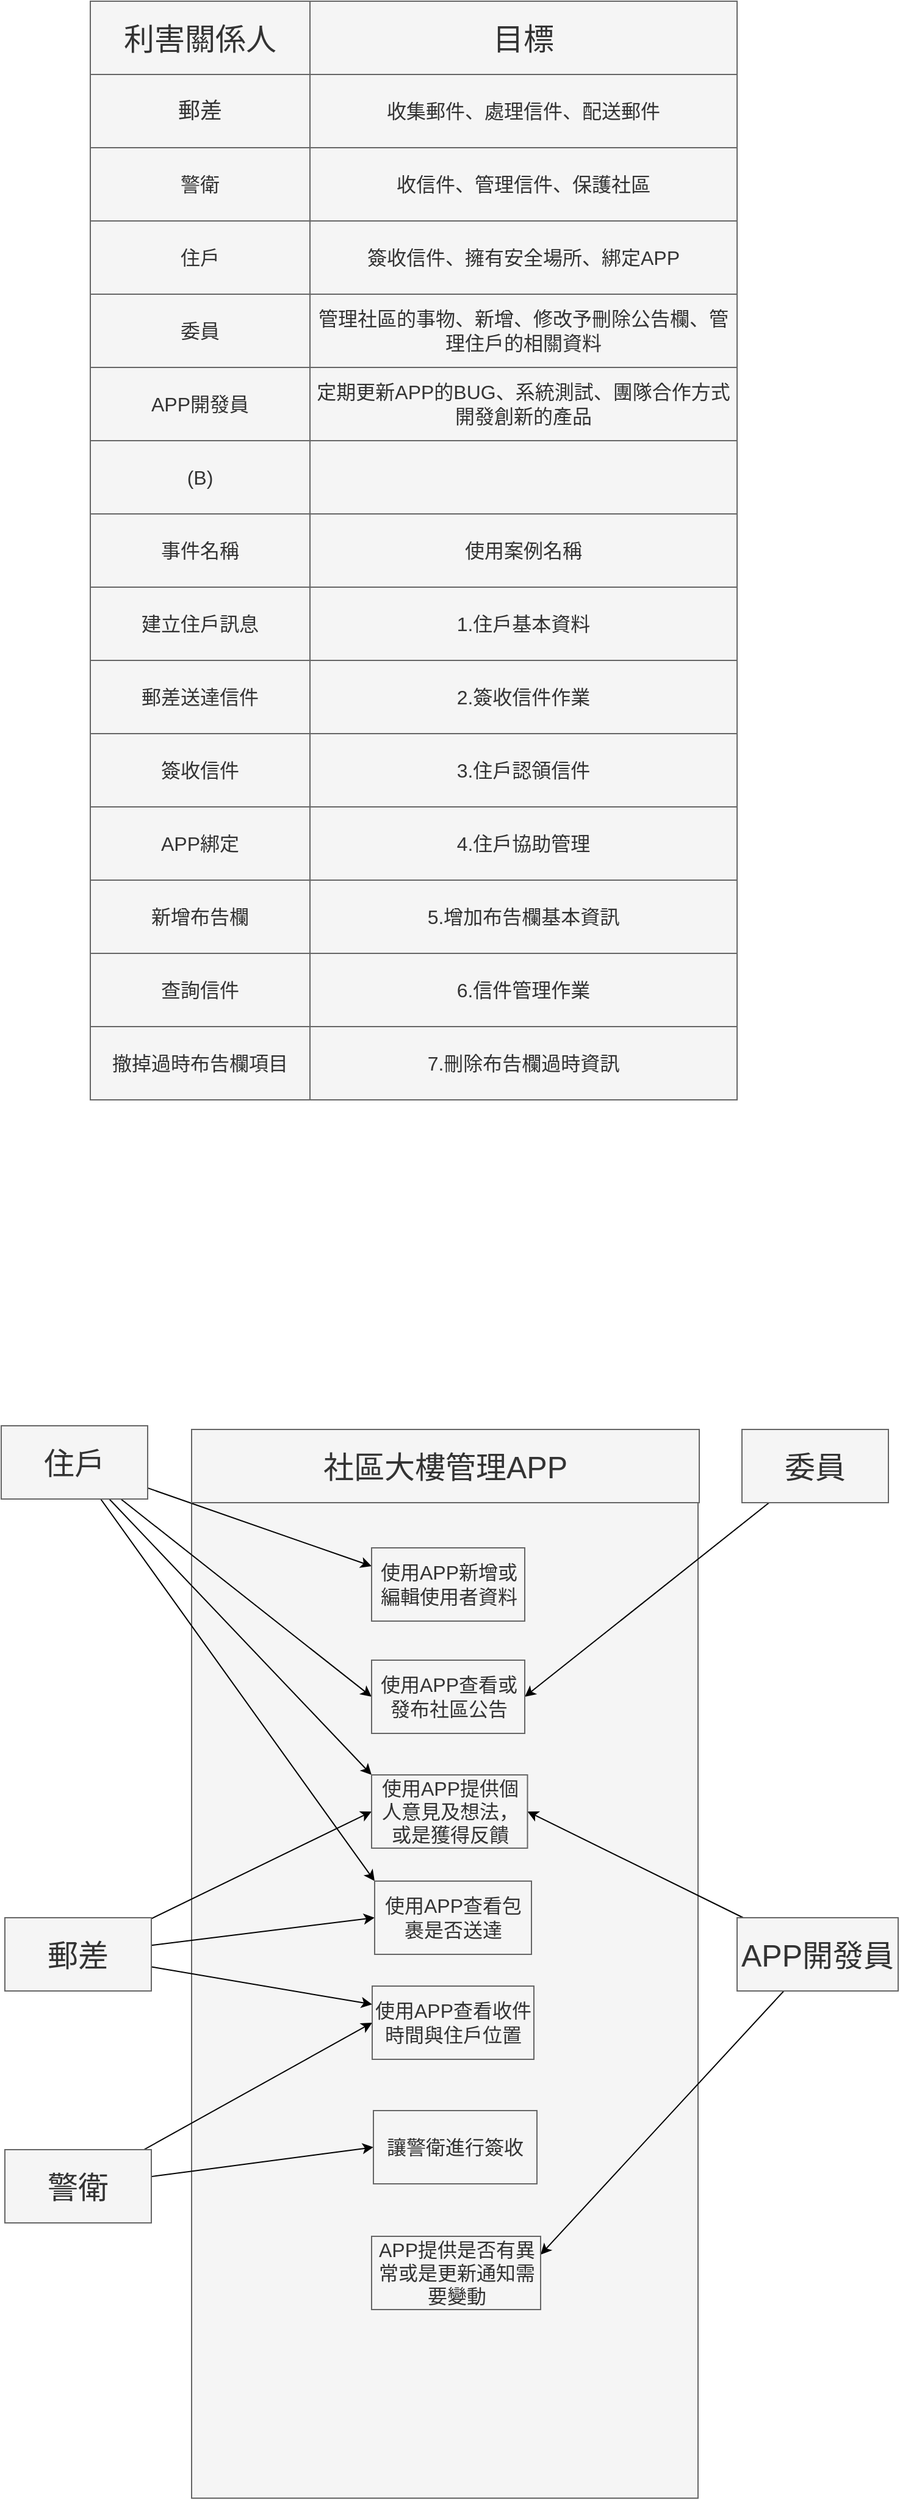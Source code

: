 <mxfile>
    <diagram id="eO_kijyN3x5SeIi15A5y" name="第1頁">
        <mxGraphModel dx="1114" dy="727" grid="0" gridSize="10" guides="1" tooltips="1" connect="1" arrows="1" fold="1" page="1" pageScale="1" pageWidth="827" pageHeight="1169" background="#ffffff" math="0" shadow="0">
            <root>
                <mxCell id="0"/>
                <mxCell id="1" parent="0"/>
                <mxCell id="90" value="" style="rounded=0;whiteSpace=wrap;html=1;fontSize=16;labelBackgroundColor=none;fillColor=#f5f5f5;fontColor=#333333;strokeColor=#666666;" vertex="1" parent="1">
                    <mxGeometry x="223" y="1290" width="415" height="875.5" as="geometry"/>
                </mxCell>
                <mxCell id="48" value="委員" style="rounded=0;whiteSpace=wrap;html=1;fontSize=16;fillColor=#f5f5f5;fontColor=#333333;strokeColor=#666666;" vertex="1" parent="1">
                    <mxGeometry x="140" y="360" width="180" height="60" as="geometry"/>
                </mxCell>
                <mxCell id="49" value="管理社區的事物、新增、修改予刪除公告欄、管理住戶的相關資料" style="rounded=0;whiteSpace=wrap;html=1;fontSize=16;fillColor=#f5f5f5;fontColor=#333333;strokeColor=#666666;" vertex="1" parent="1">
                    <mxGeometry x="320" y="360" width="350" height="60" as="geometry"/>
                </mxCell>
                <mxCell id="50" value="APP開發員" style="rounded=0;whiteSpace=wrap;html=1;fontSize=16;fillColor=#f5f5f5;fontColor=#333333;strokeColor=#666666;" vertex="1" parent="1">
                    <mxGeometry x="140" y="420" width="180" height="60" as="geometry"/>
                </mxCell>
                <mxCell id="51" value="定期更新APP的BUG、系統測試、團隊合作方式開發創新的產品" style="rounded=0;whiteSpace=wrap;html=1;fontSize=16;fillColor=#f5f5f5;fontColor=#333333;strokeColor=#666666;" vertex="1" parent="1">
                    <mxGeometry x="320" y="420" width="350" height="60" as="geometry"/>
                </mxCell>
                <mxCell id="52" value="(B)" style="rounded=0;whiteSpace=wrap;html=1;fontSize=16;fillColor=#f5f5f5;fontColor=#333333;strokeColor=#666666;" vertex="1" parent="1">
                    <mxGeometry x="140" y="480" width="180" height="60" as="geometry"/>
                </mxCell>
                <mxCell id="53" value="" style="rounded=0;whiteSpace=wrap;html=1;fillColor=#f5f5f5;fontColor=#333333;strokeColor=#666666;" vertex="1" parent="1">
                    <mxGeometry x="320" y="480" width="350" height="60" as="geometry"/>
                </mxCell>
                <mxCell id="54" value="事件名稱" style="rounded=0;whiteSpace=wrap;html=1;fontSize=16;fillColor=#f5f5f5;fontColor=#333333;strokeColor=#666666;" vertex="1" parent="1">
                    <mxGeometry x="140" y="540" width="180" height="60" as="geometry"/>
                </mxCell>
                <mxCell id="55" value="使用案例名稱" style="rounded=0;whiteSpace=wrap;html=1;fontSize=16;fillColor=#f5f5f5;fontColor=#333333;strokeColor=#666666;" vertex="1" parent="1">
                    <mxGeometry x="320" y="540" width="350" height="60" as="geometry"/>
                </mxCell>
                <mxCell id="56" value="建立住戶訊息" style="rounded=0;whiteSpace=wrap;html=1;fontSize=16;fillColor=#f5f5f5;fontColor=#333333;strokeColor=#666666;" vertex="1" parent="1">
                    <mxGeometry x="140" y="600" width="180" height="60" as="geometry"/>
                </mxCell>
                <mxCell id="57" value="1.住戶基本資料" style="rounded=0;whiteSpace=wrap;html=1;fontSize=16;fillColor=#f5f5f5;fontColor=#333333;strokeColor=#666666;" vertex="1" parent="1">
                    <mxGeometry x="320" y="600" width="350" height="60" as="geometry"/>
                </mxCell>
                <mxCell id="58" value="郵差送達信件" style="rounded=0;whiteSpace=wrap;html=1;fontSize=16;fillColor=#f5f5f5;fontColor=#333333;strokeColor=#666666;" vertex="1" parent="1">
                    <mxGeometry x="140" y="660" width="180" height="60" as="geometry"/>
                </mxCell>
                <mxCell id="59" value="2.簽收信件作業" style="rounded=0;whiteSpace=wrap;html=1;fontSize=16;fillColor=#f5f5f5;fontColor=#333333;strokeColor=#666666;" vertex="1" parent="1">
                    <mxGeometry x="320" y="660" width="350" height="60" as="geometry"/>
                </mxCell>
                <mxCell id="60" value="簽收信件" style="rounded=0;whiteSpace=wrap;html=1;fontSize=16;fillColor=#f5f5f5;fontColor=#333333;strokeColor=#666666;" vertex="1" parent="1">
                    <mxGeometry x="140" y="720" width="180" height="60" as="geometry"/>
                </mxCell>
                <mxCell id="61" value="3.住戶認領信件" style="rounded=0;whiteSpace=wrap;html=1;fontSize=16;fillColor=#f5f5f5;fontColor=#333333;strokeColor=#666666;" vertex="1" parent="1">
                    <mxGeometry x="320" y="720" width="350" height="60" as="geometry"/>
                </mxCell>
                <mxCell id="62" value="APP綁定" style="rounded=0;whiteSpace=wrap;html=1;fontSize=16;fillColor=#f5f5f5;fontColor=#333333;strokeColor=#666666;" vertex="1" parent="1">
                    <mxGeometry x="140" y="780" width="180" height="60" as="geometry"/>
                </mxCell>
                <mxCell id="63" value="4.住戶協助管理" style="rounded=0;whiteSpace=wrap;html=1;fontSize=16;fillColor=#f5f5f5;fontColor=#333333;strokeColor=#666666;" vertex="1" parent="1">
                    <mxGeometry x="320" y="780" width="350" height="60" as="geometry"/>
                </mxCell>
                <mxCell id="64" value="新增布告欄" style="rounded=0;whiteSpace=wrap;html=1;fontSize=16;fillColor=#f5f5f5;fontColor=#333333;strokeColor=#666666;" vertex="1" parent="1">
                    <mxGeometry x="140" y="840" width="180" height="60" as="geometry"/>
                </mxCell>
                <mxCell id="65" value="5.增加布告欄基本資訊" style="rounded=0;whiteSpace=wrap;html=1;fontSize=16;fillColor=#f5f5f5;fontColor=#333333;strokeColor=#666666;" vertex="1" parent="1">
                    <mxGeometry x="320" y="840" width="350" height="60" as="geometry"/>
                </mxCell>
                <mxCell id="66" value="查詢信件" style="rounded=0;whiteSpace=wrap;html=1;fontSize=16;fillColor=#f5f5f5;fontColor=#333333;strokeColor=#666666;" vertex="1" parent="1">
                    <mxGeometry x="140" y="900" width="180" height="60" as="geometry"/>
                </mxCell>
                <mxCell id="67" value="6.信件管理作業" style="rounded=0;whiteSpace=wrap;html=1;fontSize=16;fillColor=#f5f5f5;fontColor=#333333;strokeColor=#666666;" vertex="1" parent="1">
                    <mxGeometry x="320" y="900" width="350" height="60" as="geometry"/>
                </mxCell>
                <mxCell id="68" value="住戶" style="rounded=0;whiteSpace=wrap;html=1;fontSize=16;fillColor=#f5f5f5;fontColor=#333333;strokeColor=#666666;" vertex="1" parent="1">
                    <mxGeometry x="140" y="300" width="180" height="60" as="geometry"/>
                </mxCell>
                <mxCell id="69" value="簽收信件、擁有安全場所、綁定APP" style="rounded=0;whiteSpace=wrap;html=1;fontSize=16;fillColor=#f5f5f5;fontColor=#333333;strokeColor=#666666;" vertex="1" parent="1">
                    <mxGeometry x="320" y="300" width="350" height="60" as="geometry"/>
                </mxCell>
                <mxCell id="70" value="7.刪除布告欄過時資訊" style="rounded=0;whiteSpace=wrap;html=1;fontSize=16;fillColor=#f5f5f5;fontColor=#333333;strokeColor=#666666;" vertex="1" parent="1">
                    <mxGeometry x="320" y="960" width="350" height="60" as="geometry"/>
                </mxCell>
                <mxCell id="71" value="撤掉過時布告欄項目" style="rounded=0;whiteSpace=wrap;html=1;fontSize=16;fillColor=#f5f5f5;fontColor=#333333;strokeColor=#666666;" vertex="1" parent="1">
                    <mxGeometry x="140" y="960" width="180" height="60" as="geometry"/>
                </mxCell>
                <mxCell id="72" value="收信件、管理信件、保護社區" style="rounded=0;whiteSpace=wrap;html=1;fontSize=16;fillColor=#f5f5f5;fontColor=#333333;strokeColor=#666666;" vertex="1" parent="1">
                    <mxGeometry x="320" y="240" width="350" height="60" as="geometry"/>
                </mxCell>
                <mxCell id="73" value="警衛" style="rounded=0;whiteSpace=wrap;html=1;fontSize=16;fillColor=#f5f5f5;fontColor=#333333;strokeColor=#666666;" vertex="1" parent="1">
                    <mxGeometry x="140" y="240" width="180" height="60" as="geometry"/>
                </mxCell>
                <mxCell id="74" value="收集郵件、處理信件、配送郵件" style="rounded=0;whiteSpace=wrap;html=1;fontSize=16;fillColor=#f5f5f5;fontColor=#333333;strokeColor=#666666;" vertex="1" parent="1">
                    <mxGeometry x="320" y="180" width="350" height="60" as="geometry"/>
                </mxCell>
                <mxCell id="75" value="&lt;font style=&quot;font-size: 18px;&quot;&gt;郵差&lt;/font&gt;" style="rounded=0;whiteSpace=wrap;html=1;fillColor=#f5f5f5;fontColor=#333333;strokeColor=#666666;" vertex="1" parent="1">
                    <mxGeometry x="140" y="180" width="180" height="60" as="geometry"/>
                </mxCell>
                <mxCell id="76" value="&lt;font style=&quot;font-size: 25px;&quot;&gt;目標&lt;/font&gt;" style="rounded=0;whiteSpace=wrap;html=1;fillColor=#f5f5f5;fontColor=#333333;strokeColor=#666666;" vertex="1" parent="1">
                    <mxGeometry x="320" y="120" width="350" height="60" as="geometry"/>
                </mxCell>
                <mxCell id="77" value="&lt;font style=&quot;font-size: 25px;&quot;&gt;利害關係人&lt;/font&gt;" style="rounded=0;whiteSpace=wrap;html=1;fillColor=#f5f5f5;fontColor=#333333;strokeColor=#666666;" vertex="1" parent="1">
                    <mxGeometry x="140" y="120" width="180" height="60" as="geometry"/>
                </mxCell>
                <mxCell id="101" style="edgeStyle=none;html=1;entryX=0;entryY=0.25;entryDx=0;entryDy=0;strokeColor=#000000;fontSize=25;fontColor=#FFFFFF;" edge="1" parent="1" source="78" target="89">
                    <mxGeometry relative="1" as="geometry"/>
                </mxCell>
                <mxCell id="102" style="edgeStyle=none;html=1;entryX=0;entryY=0.5;entryDx=0;entryDy=0;strokeColor=#000000;fontSize=25;fontColor=#FFFFFF;" edge="1" parent="1" source="78" target="88">
                    <mxGeometry relative="1" as="geometry"/>
                </mxCell>
                <mxCell id="103" style="edgeStyle=none;html=1;entryX=0;entryY=0;entryDx=0;entryDy=0;strokeColor=#000000;fontSize=25;fontColor=#FFFFFF;" edge="1" parent="1" source="78" target="87">
                    <mxGeometry relative="1" as="geometry"/>
                </mxCell>
                <mxCell id="104" style="edgeStyle=none;html=1;entryX=0;entryY=0;entryDx=0;entryDy=0;strokeColor=#000000;fontSize=25;fontColor=#FFFFFF;" edge="1" parent="1" source="78" target="86">
                    <mxGeometry relative="1" as="geometry"/>
                </mxCell>
                <mxCell id="78" value="住戶" style="rounded=0;whiteSpace=wrap;html=1;fontSize=25;fillColor=#f5f5f5;fontColor=#333333;strokeColor=#666666;" vertex="1" parent="1">
                    <mxGeometry x="67" y="1287" width="120" height="60" as="geometry"/>
                </mxCell>
                <mxCell id="93" style="edgeStyle=none;html=1;entryX=1;entryY=0.5;entryDx=0;entryDy=0;fontSize=25;fontColor=#FFFFFF;strokeColor=#000000;" edge="1" parent="1" source="79" target="88">
                    <mxGeometry relative="1" as="geometry"/>
                </mxCell>
                <mxCell id="79" value="委員" style="rounded=0;whiteSpace=wrap;html=1;fontSize=25;fillColor=#f5f5f5;fontColor=#333333;strokeColor=#666666;" vertex="1" parent="1">
                    <mxGeometry x="674" y="1290" width="120" height="60" as="geometry"/>
                </mxCell>
                <mxCell id="94" style="edgeStyle=none;html=1;entryX=1;entryY=0.5;entryDx=0;entryDy=0;strokeColor=#000000;fontSize=25;fontColor=#FFFFFF;" edge="1" parent="1" source="80" target="87">
                    <mxGeometry relative="1" as="geometry"/>
                </mxCell>
                <mxCell id="95" style="edgeStyle=none;html=1;entryX=1;entryY=0.25;entryDx=0;entryDy=0;strokeColor=#000000;fontSize=25;fontColor=#FFFFFF;" edge="1" parent="1" source="80" target="83">
                    <mxGeometry relative="1" as="geometry"/>
                </mxCell>
                <mxCell id="80" value="APP開發員" style="rounded=0;whiteSpace=wrap;html=1;fontSize=25;fillColor=#f5f5f5;fontColor=#333333;strokeColor=#666666;" vertex="1" parent="1">
                    <mxGeometry x="670" y="1690" width="132" height="60" as="geometry"/>
                </mxCell>
                <mxCell id="98" style="edgeStyle=none;html=1;entryX=0;entryY=0.25;entryDx=0;entryDy=0;strokeColor=#000000;fontSize=25;fontColor=#FFFFFF;" edge="1" parent="1" source="81" target="85">
                    <mxGeometry relative="1" as="geometry"/>
                </mxCell>
                <mxCell id="99" style="edgeStyle=none;html=1;entryX=0;entryY=0.5;entryDx=0;entryDy=0;strokeColor=#000000;fontSize=25;fontColor=#FFFFFF;" edge="1" parent="1" source="81" target="86">
                    <mxGeometry relative="1" as="geometry"/>
                </mxCell>
                <mxCell id="100" style="edgeStyle=none;html=1;entryX=0;entryY=0.5;entryDx=0;entryDy=0;strokeColor=#000000;fontSize=25;fontColor=#FFFFFF;" edge="1" parent="1" source="81" target="87">
                    <mxGeometry relative="1" as="geometry"/>
                </mxCell>
                <mxCell id="81" value="郵差" style="rounded=0;whiteSpace=wrap;html=1;fontSize=25;fillColor=#f5f5f5;fontColor=#333333;strokeColor=#666666;" vertex="1" parent="1">
                    <mxGeometry x="70" y="1690" width="120" height="60" as="geometry"/>
                </mxCell>
                <mxCell id="96" style="edgeStyle=none;html=1;entryX=0;entryY=0.5;entryDx=0;entryDy=0;strokeColor=#000000;fontSize=25;fontColor=#FFFFFF;" edge="1" parent="1" source="82" target="84">
                    <mxGeometry relative="1" as="geometry"/>
                </mxCell>
                <mxCell id="97" style="edgeStyle=none;html=1;entryX=0;entryY=0.5;entryDx=0;entryDy=0;strokeColor=#000000;fontSize=25;fontColor=#FFFFFF;" edge="1" parent="1" source="82" target="85">
                    <mxGeometry relative="1" as="geometry"/>
                </mxCell>
                <mxCell id="82" value="警衛" style="rounded=0;whiteSpace=wrap;html=1;fontSize=25;fillColor=#f5f5f5;fontColor=#333333;strokeColor=#666666;" vertex="1" parent="1">
                    <mxGeometry x="70" y="1880" width="120" height="60" as="geometry"/>
                </mxCell>
                <mxCell id="83" value="APP提供是否有異常或是更新通知需要變動" style="rounded=0;whiteSpace=wrap;html=1;fontSize=16;fillColor=#f5f5f5;fontColor=#333333;strokeColor=#666666;" vertex="1" parent="1">
                    <mxGeometry x="370.5" y="1951" width="138.5" height="60" as="geometry"/>
                </mxCell>
                <mxCell id="84" value="讓警衛進行簽收" style="rounded=0;whiteSpace=wrap;html=1;fontSize=16;fillColor=#f5f5f5;fontColor=#333333;strokeColor=#666666;" vertex="1" parent="1">
                    <mxGeometry x="372" y="1848" width="134" height="60" as="geometry"/>
                </mxCell>
                <mxCell id="85" value="使用APP查看收件時間與住戶位置" style="rounded=0;whiteSpace=wrap;html=1;fontSize=16;fillColor=#f5f5f5;fontColor=#333333;strokeColor=#666666;" vertex="1" parent="1">
                    <mxGeometry x="371" y="1746" width="132.5" height="60" as="geometry"/>
                </mxCell>
                <mxCell id="86" value="使用APP查看包裹是否送達" style="rounded=0;whiteSpace=wrap;html=1;fontSize=16;fillColor=#f5f5f5;fontColor=#333333;strokeColor=#666666;" vertex="1" parent="1">
                    <mxGeometry x="373" y="1660" width="128.5" height="60" as="geometry"/>
                </mxCell>
                <mxCell id="87" value="使用APP提供個人意見及想法，或是獲得反饋" style="rounded=0;whiteSpace=wrap;html=1;fontSize=16;fillColor=#f5f5f5;fontColor=#333333;strokeColor=#666666;" vertex="1" parent="1">
                    <mxGeometry x="370.5" y="1573" width="127.75" height="60" as="geometry"/>
                </mxCell>
                <mxCell id="88" value="使用APP查看或發布社區公告" style="rounded=0;whiteSpace=wrap;html=1;fontSize=16;fillColor=#f5f5f5;fontColor=#333333;strokeColor=#666666;" vertex="1" parent="1">
                    <mxGeometry x="370.5" y="1479" width="125.5" height="60" as="geometry"/>
                </mxCell>
                <mxCell id="89" value="使用APP新增或編輯使用者資料" style="rounded=0;whiteSpace=wrap;html=1;fontSize=16;fillColor=#f5f5f5;fontColor=#333333;strokeColor=#666666;" vertex="1" parent="1">
                    <mxGeometry x="370.5" y="1387" width="125.5" height="60" as="geometry"/>
                </mxCell>
                <mxCell id="92" value="社區大樓管理APP" style="rounded=0;whiteSpace=wrap;html=1;labelBackgroundColor=none;strokeColor=#666666;fontSize=25;fontColor=#333333;fillColor=#f5f5f5;" vertex="1" parent="1">
                    <mxGeometry x="223" y="1290" width="416" height="60" as="geometry"/>
                </mxCell>
            </root>
        </mxGraphModel>
    </diagram>
</mxfile>